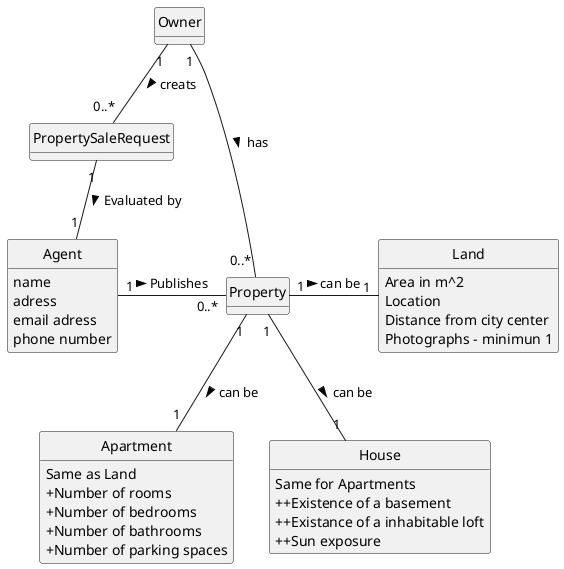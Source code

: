 @startuml
skinparam monochrome true
skinparam packageStyle rectangle
skinparam shadowing false

'left to right direction

skinparam classAttributeIconSize 0

hide circle
hide methods

class Owner {

}

class Agent {
name
adress
email adress
phone number
}
class PropertySaleRequest{
}

class Property {

}
class Land{
    Area in m^2
    Location
    Distance from city center
    Photographs - minimun 1

}
class Apartment{
    Same as Land
    +Number of rooms
    +Number of bedrooms
    +Number of bathrooms
    +Number of parking spaces
    +Available equipment(central heating/air conditioning...)
}
class House{
    Same for Apartments
    ++Existence of a basement
    ++Existance of a inhabitable loft
    ++Sun exposure
}


Owner "1" - "0..*" Property : has >
Property "1"-"1" Land:can be >
Property "1"--"1" Apartment : can be >
Property "1"--"1" House : can be >
Owner "1"--"0..*" PropertySaleRequest: creats >
Agent "1" - "0..*" Property : Publishes >
PropertySaleRequest "1"--"1"Agent : Evaluated by >

@enduml